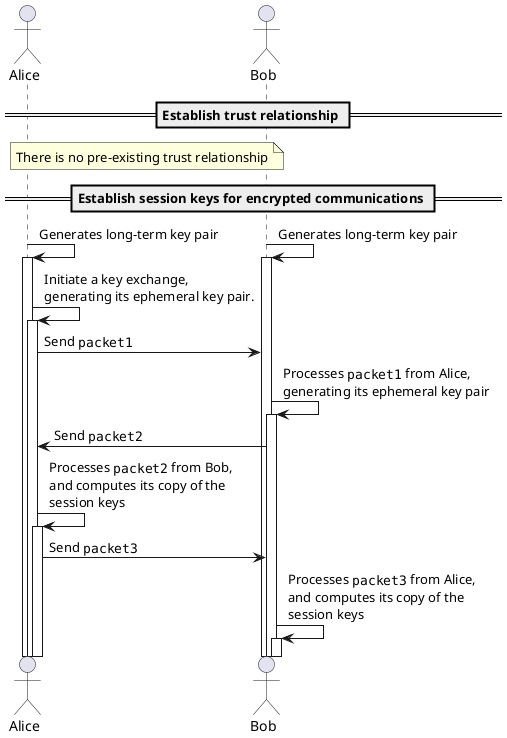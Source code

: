 @startuml
!pragma teoz true
actor Alice
actor Bob
== Establish trust relationship ==
note across: There is no pre-existing trust relationship
== Establish session keys for encrypted communications ==
Alice -> Alice: Generates long-term key pair
activate Alice
& Bob -> Bob: Generates long-term key pair
activate Bob
Alice -> Alice: Initiate a key exchange,\ngenerating its ephemeral key pair.
activate Alice
Alice -> Bob: Send ""packet1""
Bob -> Bob: Processes ""packet1"" from Alice,\ngenerating its ephemeral key pair
activate Bob
Bob -> Alice: Send ""packet2""
Alice -> Alice: Processes ""packet2"" from Bob,\nand computes its copy of the\nsession keys
activate Alice
Alice -> Bob: Send ""packet3""
Bob -> Bob: Processes ""packet3"" from Alice,\nand computes its copy of the\nsession keys
activate Bob
@enduml